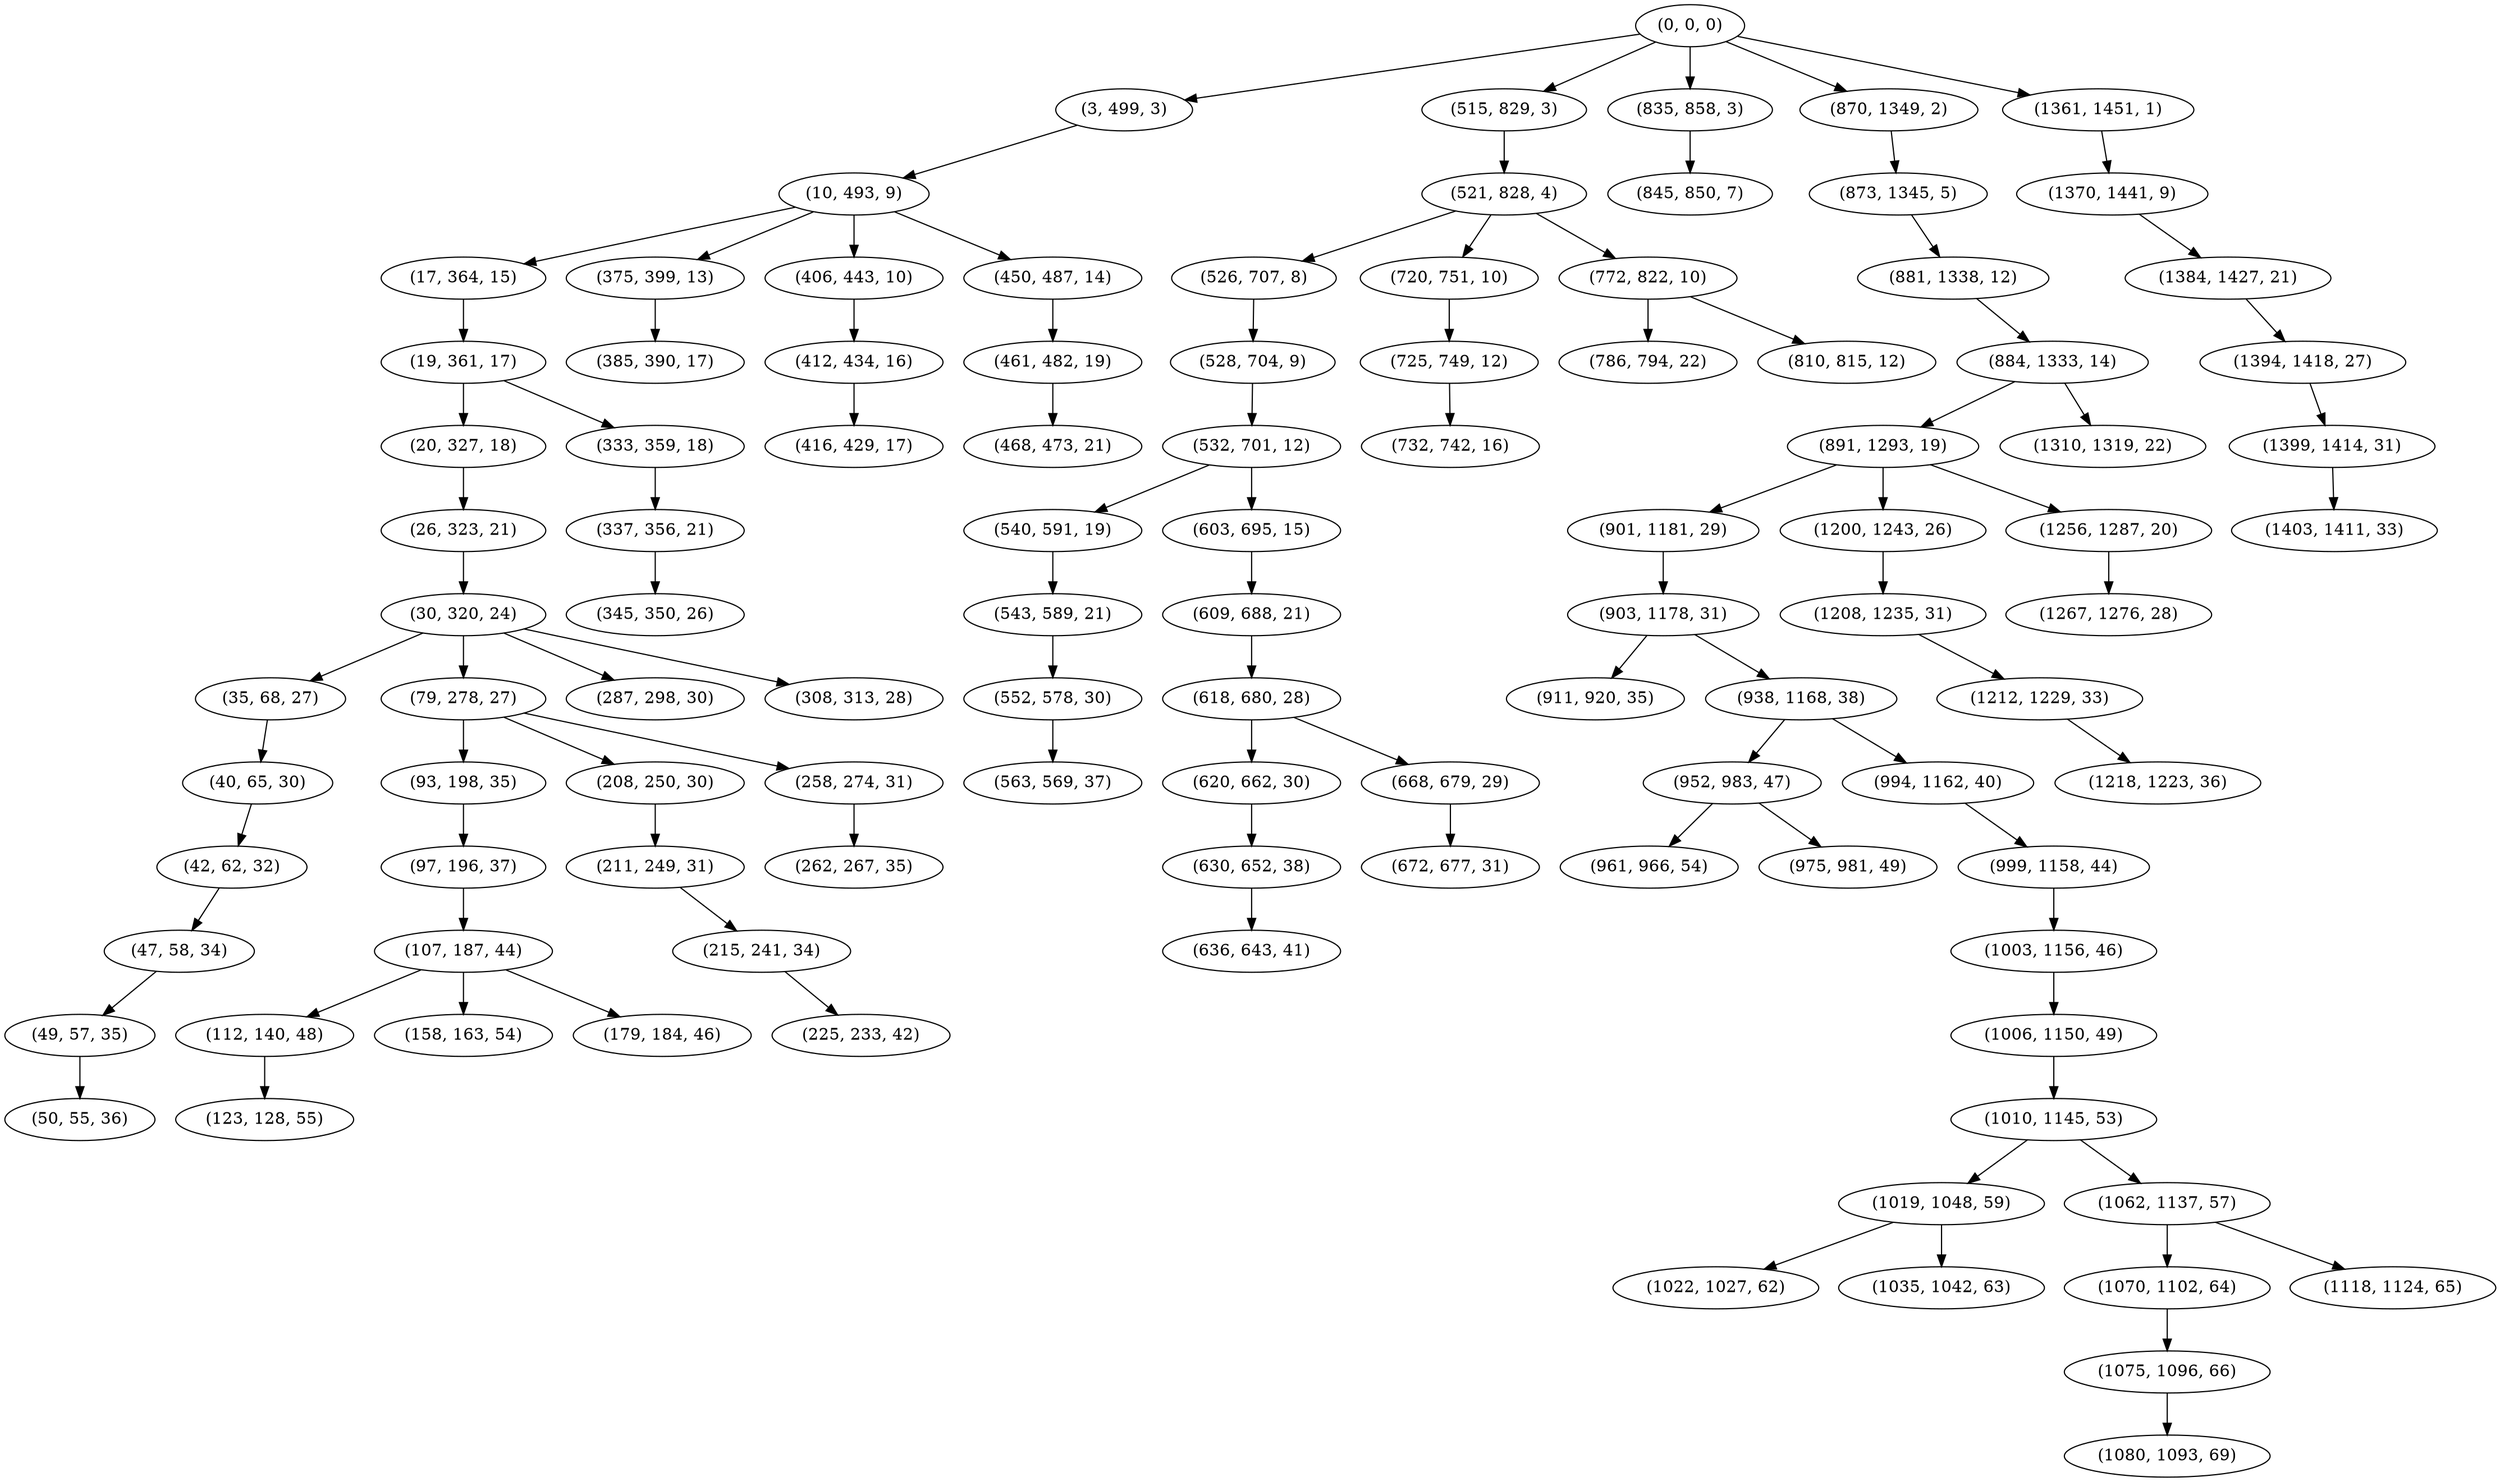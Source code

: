 digraph tree {
    "(0, 0, 0)";
    "(3, 499, 3)";
    "(10, 493, 9)";
    "(17, 364, 15)";
    "(19, 361, 17)";
    "(20, 327, 18)";
    "(26, 323, 21)";
    "(30, 320, 24)";
    "(35, 68, 27)";
    "(40, 65, 30)";
    "(42, 62, 32)";
    "(47, 58, 34)";
    "(49, 57, 35)";
    "(50, 55, 36)";
    "(79, 278, 27)";
    "(93, 198, 35)";
    "(97, 196, 37)";
    "(107, 187, 44)";
    "(112, 140, 48)";
    "(123, 128, 55)";
    "(158, 163, 54)";
    "(179, 184, 46)";
    "(208, 250, 30)";
    "(211, 249, 31)";
    "(215, 241, 34)";
    "(225, 233, 42)";
    "(258, 274, 31)";
    "(262, 267, 35)";
    "(287, 298, 30)";
    "(308, 313, 28)";
    "(333, 359, 18)";
    "(337, 356, 21)";
    "(345, 350, 26)";
    "(375, 399, 13)";
    "(385, 390, 17)";
    "(406, 443, 10)";
    "(412, 434, 16)";
    "(416, 429, 17)";
    "(450, 487, 14)";
    "(461, 482, 19)";
    "(468, 473, 21)";
    "(515, 829, 3)";
    "(521, 828, 4)";
    "(526, 707, 8)";
    "(528, 704, 9)";
    "(532, 701, 12)";
    "(540, 591, 19)";
    "(543, 589, 21)";
    "(552, 578, 30)";
    "(563, 569, 37)";
    "(603, 695, 15)";
    "(609, 688, 21)";
    "(618, 680, 28)";
    "(620, 662, 30)";
    "(630, 652, 38)";
    "(636, 643, 41)";
    "(668, 679, 29)";
    "(672, 677, 31)";
    "(720, 751, 10)";
    "(725, 749, 12)";
    "(732, 742, 16)";
    "(772, 822, 10)";
    "(786, 794, 22)";
    "(810, 815, 12)";
    "(835, 858, 3)";
    "(845, 850, 7)";
    "(870, 1349, 2)";
    "(873, 1345, 5)";
    "(881, 1338, 12)";
    "(884, 1333, 14)";
    "(891, 1293, 19)";
    "(901, 1181, 29)";
    "(903, 1178, 31)";
    "(911, 920, 35)";
    "(938, 1168, 38)";
    "(952, 983, 47)";
    "(961, 966, 54)";
    "(975, 981, 49)";
    "(994, 1162, 40)";
    "(999, 1158, 44)";
    "(1003, 1156, 46)";
    "(1006, 1150, 49)";
    "(1010, 1145, 53)";
    "(1019, 1048, 59)";
    "(1022, 1027, 62)";
    "(1035, 1042, 63)";
    "(1062, 1137, 57)";
    "(1070, 1102, 64)";
    "(1075, 1096, 66)";
    "(1080, 1093, 69)";
    "(1118, 1124, 65)";
    "(1200, 1243, 26)";
    "(1208, 1235, 31)";
    "(1212, 1229, 33)";
    "(1218, 1223, 36)";
    "(1256, 1287, 20)";
    "(1267, 1276, 28)";
    "(1310, 1319, 22)";
    "(1361, 1451, 1)";
    "(1370, 1441, 9)";
    "(1384, 1427, 21)";
    "(1394, 1418, 27)";
    "(1399, 1414, 31)";
    "(1403, 1411, 33)";
    "(0, 0, 0)" -> "(3, 499, 3)";
    "(0, 0, 0)" -> "(515, 829, 3)";
    "(0, 0, 0)" -> "(835, 858, 3)";
    "(0, 0, 0)" -> "(870, 1349, 2)";
    "(0, 0, 0)" -> "(1361, 1451, 1)";
    "(3, 499, 3)" -> "(10, 493, 9)";
    "(10, 493, 9)" -> "(17, 364, 15)";
    "(10, 493, 9)" -> "(375, 399, 13)";
    "(10, 493, 9)" -> "(406, 443, 10)";
    "(10, 493, 9)" -> "(450, 487, 14)";
    "(17, 364, 15)" -> "(19, 361, 17)";
    "(19, 361, 17)" -> "(20, 327, 18)";
    "(19, 361, 17)" -> "(333, 359, 18)";
    "(20, 327, 18)" -> "(26, 323, 21)";
    "(26, 323, 21)" -> "(30, 320, 24)";
    "(30, 320, 24)" -> "(35, 68, 27)";
    "(30, 320, 24)" -> "(79, 278, 27)";
    "(30, 320, 24)" -> "(287, 298, 30)";
    "(30, 320, 24)" -> "(308, 313, 28)";
    "(35, 68, 27)" -> "(40, 65, 30)";
    "(40, 65, 30)" -> "(42, 62, 32)";
    "(42, 62, 32)" -> "(47, 58, 34)";
    "(47, 58, 34)" -> "(49, 57, 35)";
    "(49, 57, 35)" -> "(50, 55, 36)";
    "(79, 278, 27)" -> "(93, 198, 35)";
    "(79, 278, 27)" -> "(208, 250, 30)";
    "(79, 278, 27)" -> "(258, 274, 31)";
    "(93, 198, 35)" -> "(97, 196, 37)";
    "(97, 196, 37)" -> "(107, 187, 44)";
    "(107, 187, 44)" -> "(112, 140, 48)";
    "(107, 187, 44)" -> "(158, 163, 54)";
    "(107, 187, 44)" -> "(179, 184, 46)";
    "(112, 140, 48)" -> "(123, 128, 55)";
    "(208, 250, 30)" -> "(211, 249, 31)";
    "(211, 249, 31)" -> "(215, 241, 34)";
    "(215, 241, 34)" -> "(225, 233, 42)";
    "(258, 274, 31)" -> "(262, 267, 35)";
    "(333, 359, 18)" -> "(337, 356, 21)";
    "(337, 356, 21)" -> "(345, 350, 26)";
    "(375, 399, 13)" -> "(385, 390, 17)";
    "(406, 443, 10)" -> "(412, 434, 16)";
    "(412, 434, 16)" -> "(416, 429, 17)";
    "(450, 487, 14)" -> "(461, 482, 19)";
    "(461, 482, 19)" -> "(468, 473, 21)";
    "(515, 829, 3)" -> "(521, 828, 4)";
    "(521, 828, 4)" -> "(526, 707, 8)";
    "(521, 828, 4)" -> "(720, 751, 10)";
    "(521, 828, 4)" -> "(772, 822, 10)";
    "(526, 707, 8)" -> "(528, 704, 9)";
    "(528, 704, 9)" -> "(532, 701, 12)";
    "(532, 701, 12)" -> "(540, 591, 19)";
    "(532, 701, 12)" -> "(603, 695, 15)";
    "(540, 591, 19)" -> "(543, 589, 21)";
    "(543, 589, 21)" -> "(552, 578, 30)";
    "(552, 578, 30)" -> "(563, 569, 37)";
    "(603, 695, 15)" -> "(609, 688, 21)";
    "(609, 688, 21)" -> "(618, 680, 28)";
    "(618, 680, 28)" -> "(620, 662, 30)";
    "(618, 680, 28)" -> "(668, 679, 29)";
    "(620, 662, 30)" -> "(630, 652, 38)";
    "(630, 652, 38)" -> "(636, 643, 41)";
    "(668, 679, 29)" -> "(672, 677, 31)";
    "(720, 751, 10)" -> "(725, 749, 12)";
    "(725, 749, 12)" -> "(732, 742, 16)";
    "(772, 822, 10)" -> "(786, 794, 22)";
    "(772, 822, 10)" -> "(810, 815, 12)";
    "(835, 858, 3)" -> "(845, 850, 7)";
    "(870, 1349, 2)" -> "(873, 1345, 5)";
    "(873, 1345, 5)" -> "(881, 1338, 12)";
    "(881, 1338, 12)" -> "(884, 1333, 14)";
    "(884, 1333, 14)" -> "(891, 1293, 19)";
    "(884, 1333, 14)" -> "(1310, 1319, 22)";
    "(891, 1293, 19)" -> "(901, 1181, 29)";
    "(891, 1293, 19)" -> "(1200, 1243, 26)";
    "(891, 1293, 19)" -> "(1256, 1287, 20)";
    "(901, 1181, 29)" -> "(903, 1178, 31)";
    "(903, 1178, 31)" -> "(911, 920, 35)";
    "(903, 1178, 31)" -> "(938, 1168, 38)";
    "(938, 1168, 38)" -> "(952, 983, 47)";
    "(938, 1168, 38)" -> "(994, 1162, 40)";
    "(952, 983, 47)" -> "(961, 966, 54)";
    "(952, 983, 47)" -> "(975, 981, 49)";
    "(994, 1162, 40)" -> "(999, 1158, 44)";
    "(999, 1158, 44)" -> "(1003, 1156, 46)";
    "(1003, 1156, 46)" -> "(1006, 1150, 49)";
    "(1006, 1150, 49)" -> "(1010, 1145, 53)";
    "(1010, 1145, 53)" -> "(1019, 1048, 59)";
    "(1010, 1145, 53)" -> "(1062, 1137, 57)";
    "(1019, 1048, 59)" -> "(1022, 1027, 62)";
    "(1019, 1048, 59)" -> "(1035, 1042, 63)";
    "(1062, 1137, 57)" -> "(1070, 1102, 64)";
    "(1062, 1137, 57)" -> "(1118, 1124, 65)";
    "(1070, 1102, 64)" -> "(1075, 1096, 66)";
    "(1075, 1096, 66)" -> "(1080, 1093, 69)";
    "(1200, 1243, 26)" -> "(1208, 1235, 31)";
    "(1208, 1235, 31)" -> "(1212, 1229, 33)";
    "(1212, 1229, 33)" -> "(1218, 1223, 36)";
    "(1256, 1287, 20)" -> "(1267, 1276, 28)";
    "(1361, 1451, 1)" -> "(1370, 1441, 9)";
    "(1370, 1441, 9)" -> "(1384, 1427, 21)";
    "(1384, 1427, 21)" -> "(1394, 1418, 27)";
    "(1394, 1418, 27)" -> "(1399, 1414, 31)";
    "(1399, 1414, 31)" -> "(1403, 1411, 33)";
}

